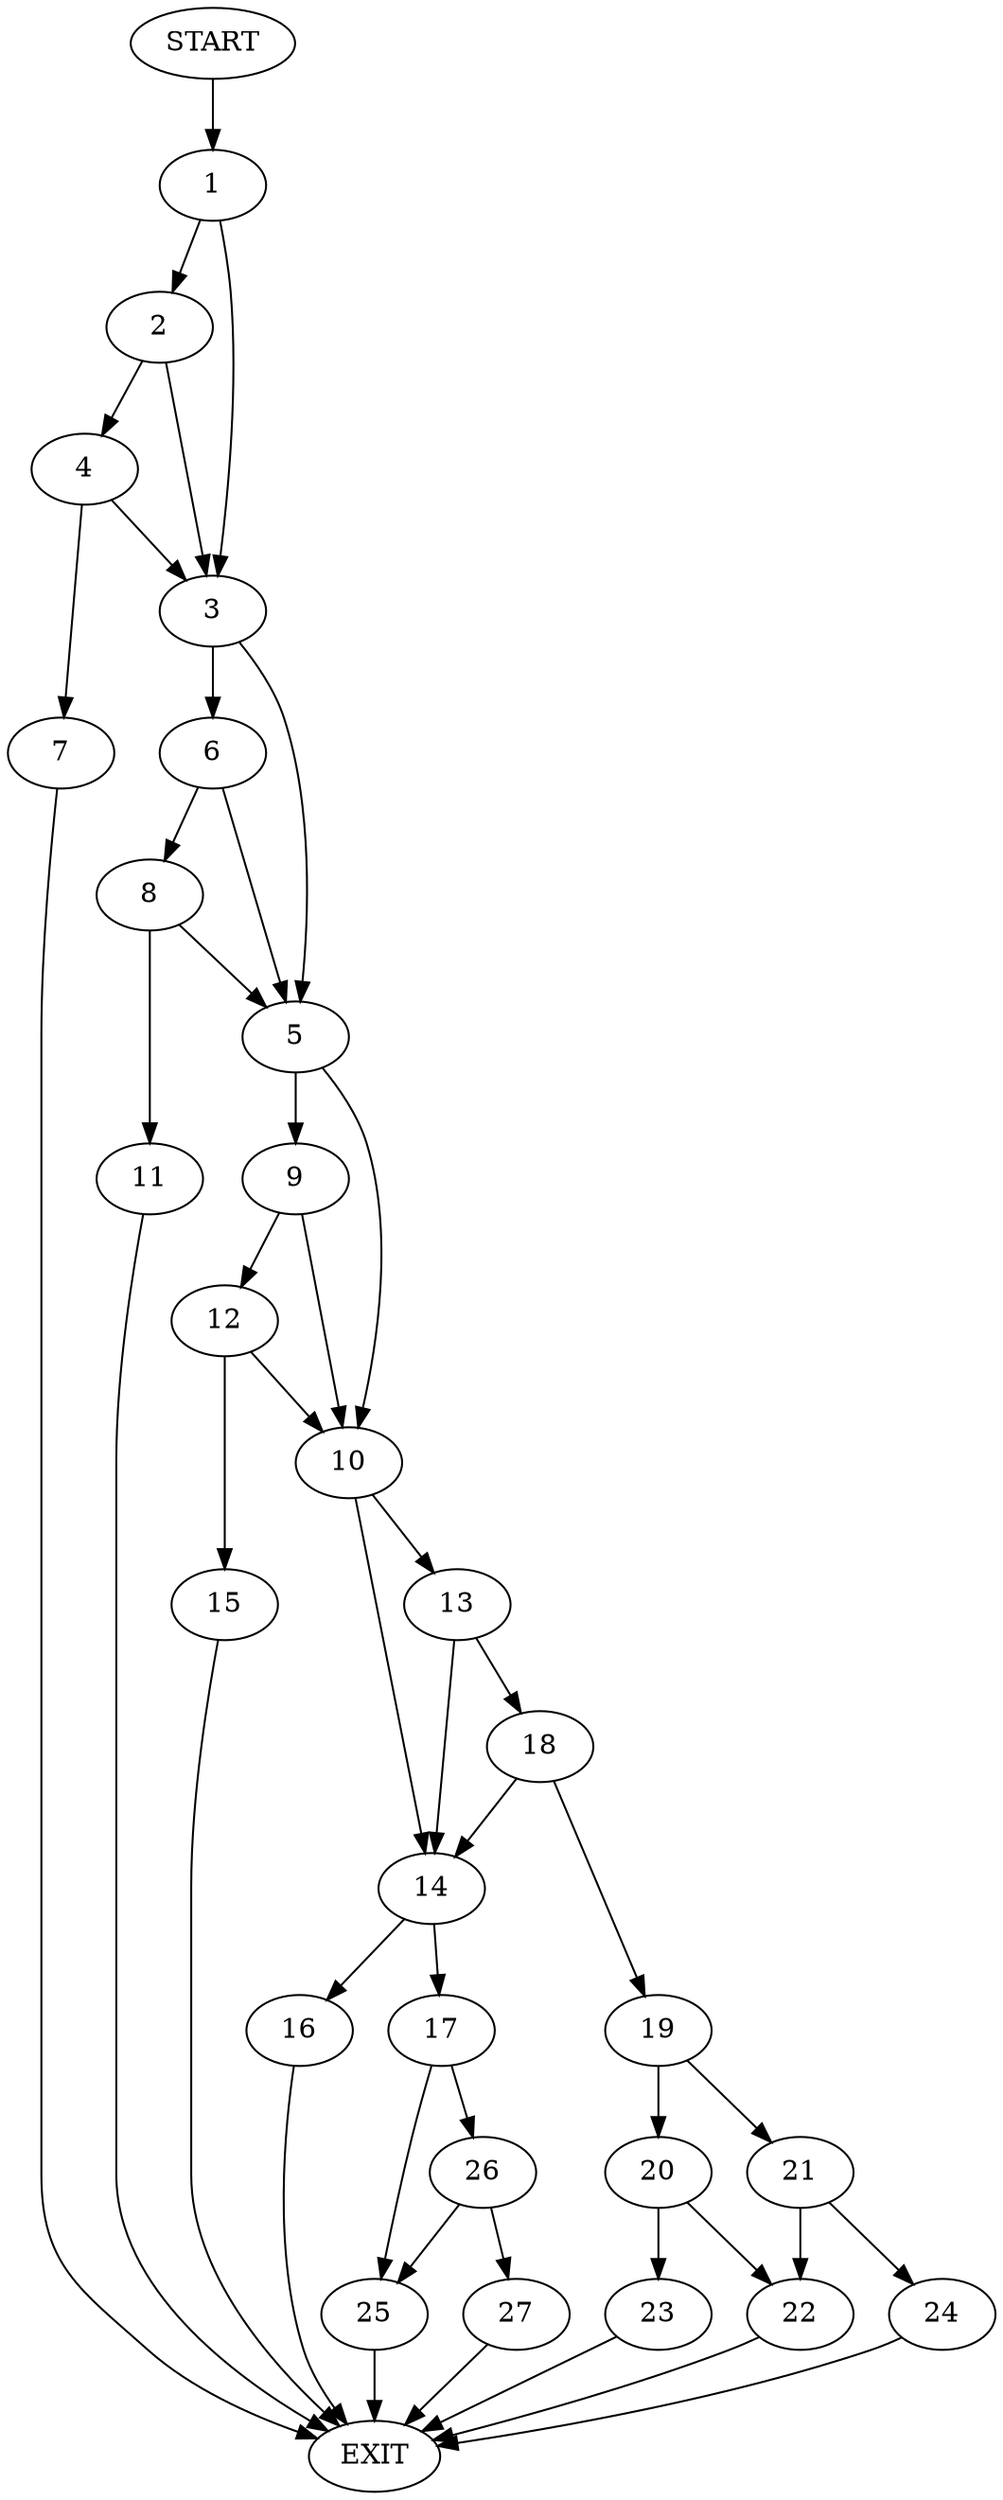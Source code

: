 digraph {
0 [label="START"]
28 [label="EXIT"]
0 -> 1
1 -> 2
1 -> 3
2 -> 4
2 -> 3
3 -> 5
3 -> 6
4 -> 7
4 -> 3
7 -> 28
6 -> 8
6 -> 5
5 -> 9
5 -> 10
8 -> 11
8 -> 5
11 -> 28
9 -> 12
9 -> 10
10 -> 13
10 -> 14
12 -> 15
12 -> 10
15 -> 28
14 -> 16
14 -> 17
13 -> 14
13 -> 18
18 -> 19
18 -> 14
19 -> 20
19 -> 21
20 -> 22
20 -> 23
21 -> 22
21 -> 24
22 -> 28
23 -> 28
24 -> 28
16 -> 28
17 -> 25
17 -> 26
25 -> 28
26 -> 25
26 -> 27
27 -> 28
}
